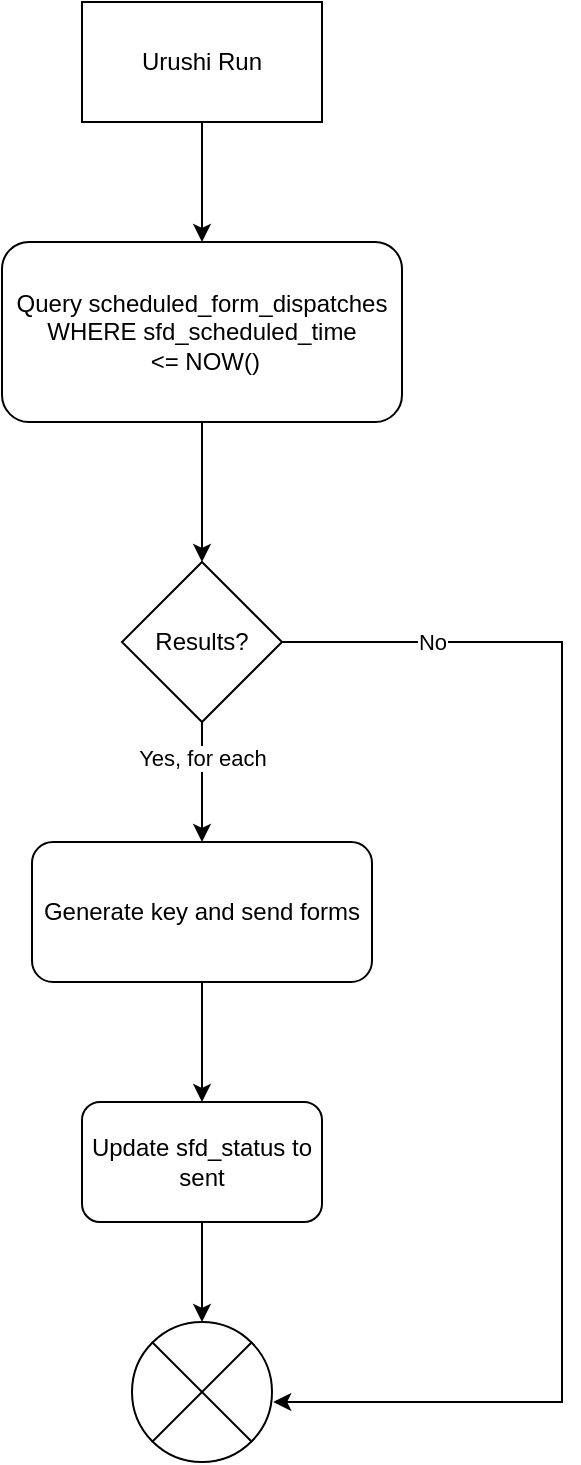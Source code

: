 <mxfile version="27.0.9">
  <diagram name="Page-1" id="bh9CKL2Qu8Z18c2zeAcq">
    <mxGraphModel dx="1240" dy="750" grid="1" gridSize="10" guides="1" tooltips="1" connect="1" arrows="1" fold="1" page="1" pageScale="1" pageWidth="827" pageHeight="1169" math="0" shadow="0">
      <root>
        <mxCell id="0" />
        <mxCell id="1" parent="0" />
        <mxCell id="yEhn9rZgTwuoKpYQ3fsm-6" style="edgeStyle=orthogonalEdgeStyle;rounded=0;orthogonalLoop=1;jettySize=auto;html=1;entryX=0.5;entryY=0;entryDx=0;entryDy=0;" edge="1" parent="1" source="yEhn9rZgTwuoKpYQ3fsm-4" target="yEhn9rZgTwuoKpYQ3fsm-5">
          <mxGeometry relative="1" as="geometry" />
        </mxCell>
        <mxCell id="yEhn9rZgTwuoKpYQ3fsm-4" value="Urushi Run" style="rounded=0;whiteSpace=wrap;html=1;" vertex="1" parent="1">
          <mxGeometry x="160" y="120" width="120" height="60" as="geometry" />
        </mxCell>
        <mxCell id="yEhn9rZgTwuoKpYQ3fsm-8" style="edgeStyle=orthogonalEdgeStyle;rounded=0;orthogonalLoop=1;jettySize=auto;html=1;entryX=0.5;entryY=0;entryDx=0;entryDy=0;" edge="1" parent="1" source="yEhn9rZgTwuoKpYQ3fsm-5" target="yEhn9rZgTwuoKpYQ3fsm-7">
          <mxGeometry relative="1" as="geometry" />
        </mxCell>
        <mxCell id="yEhn9rZgTwuoKpYQ3fsm-5" value="Query scheduled_&lt;span style=&quot;background-color: transparent; color: light-dark(rgb(0, 0, 0), rgb(255, 255, 255));&quot;&gt;form_dispatches WHERE&amp;nbsp;&lt;/span&gt;&lt;span style=&quot;background-color: transparent; color: light-dark(rgb(0, 0, 0), rgb(255, 255, 255));&quot;&gt;sfd_scheduled_time&lt;/span&gt;&lt;br&gt;&lt;span style=&quot;background-color: transparent; color: light-dark(rgb(0, 0, 0), rgb(255, 255, 255));&quot;&gt;&amp;nbsp;&amp;lt;= NOW()&lt;br&gt;&lt;/span&gt;" style="rounded=1;whiteSpace=wrap;html=1;" vertex="1" parent="1">
          <mxGeometry x="120" y="240" width="200" height="90" as="geometry" />
        </mxCell>
        <mxCell id="yEhn9rZgTwuoKpYQ3fsm-10" style="edgeStyle=orthogonalEdgeStyle;rounded=0;orthogonalLoop=1;jettySize=auto;html=1;entryX=0.5;entryY=0;entryDx=0;entryDy=0;" edge="1" parent="1" source="yEhn9rZgTwuoKpYQ3fsm-7" target="yEhn9rZgTwuoKpYQ3fsm-9">
          <mxGeometry relative="1" as="geometry" />
        </mxCell>
        <mxCell id="yEhn9rZgTwuoKpYQ3fsm-11" value="Yes, for each" style="edgeLabel;html=1;align=center;verticalAlign=middle;resizable=0;points=[];" vertex="1" connectable="0" parent="yEhn9rZgTwuoKpYQ3fsm-10">
          <mxGeometry x="-0.397" relative="1" as="geometry">
            <mxPoint as="offset" />
          </mxGeometry>
        </mxCell>
        <mxCell id="yEhn9rZgTwuoKpYQ3fsm-14" style="edgeStyle=orthogonalEdgeStyle;rounded=0;orthogonalLoop=1;jettySize=auto;html=1;entryX=1.009;entryY=0.584;entryDx=0;entryDy=0;entryPerimeter=0;" edge="1" parent="1" source="yEhn9rZgTwuoKpYQ3fsm-7" target="yEhn9rZgTwuoKpYQ3fsm-12">
          <mxGeometry relative="1" as="geometry">
            <mxPoint x="430" y="720" as="targetPoint" />
            <Array as="points">
              <mxPoint x="400" y="440" />
              <mxPoint x="400" y="820" />
              <mxPoint x="256" y="820" />
            </Array>
          </mxGeometry>
        </mxCell>
        <mxCell id="yEhn9rZgTwuoKpYQ3fsm-15" value="No" style="edgeLabel;html=1;align=center;verticalAlign=middle;resizable=0;points=[];" vertex="1" connectable="0" parent="yEhn9rZgTwuoKpYQ3fsm-14">
          <mxGeometry x="-0.693" y="3" relative="1" as="geometry">
            <mxPoint x="-27" y="3" as="offset" />
          </mxGeometry>
        </mxCell>
        <mxCell id="yEhn9rZgTwuoKpYQ3fsm-7" value="Results?" style="rhombus;whiteSpace=wrap;html=1;" vertex="1" parent="1">
          <mxGeometry x="180" y="400" width="80" height="80" as="geometry" />
        </mxCell>
        <mxCell id="yEhn9rZgTwuoKpYQ3fsm-17" style="edgeStyle=orthogonalEdgeStyle;rounded=0;orthogonalLoop=1;jettySize=auto;html=1;" edge="1" parent="1" source="yEhn9rZgTwuoKpYQ3fsm-9" target="yEhn9rZgTwuoKpYQ3fsm-16">
          <mxGeometry relative="1" as="geometry" />
        </mxCell>
        <mxCell id="yEhn9rZgTwuoKpYQ3fsm-9" value="Generate key and send forms" style="rounded=1;whiteSpace=wrap;html=1;" vertex="1" parent="1">
          <mxGeometry x="135" y="540" width="170" height="70" as="geometry" />
        </mxCell>
        <mxCell id="yEhn9rZgTwuoKpYQ3fsm-12" value="" style="verticalLabelPosition=bottom;verticalAlign=top;html=1;shape=mxgraph.flowchart.or;" vertex="1" parent="1">
          <mxGeometry x="185" y="780" width="70" height="70" as="geometry" />
        </mxCell>
        <mxCell id="yEhn9rZgTwuoKpYQ3fsm-18" style="edgeStyle=orthogonalEdgeStyle;rounded=0;orthogonalLoop=1;jettySize=auto;html=1;" edge="1" parent="1" source="yEhn9rZgTwuoKpYQ3fsm-16" target="yEhn9rZgTwuoKpYQ3fsm-12">
          <mxGeometry relative="1" as="geometry" />
        </mxCell>
        <mxCell id="yEhn9rZgTwuoKpYQ3fsm-16" value="Update sfd_status to sent" style="rounded=1;whiteSpace=wrap;html=1;" vertex="1" parent="1">
          <mxGeometry x="160" y="670" width="120" height="60" as="geometry" />
        </mxCell>
      </root>
    </mxGraphModel>
  </diagram>
</mxfile>
